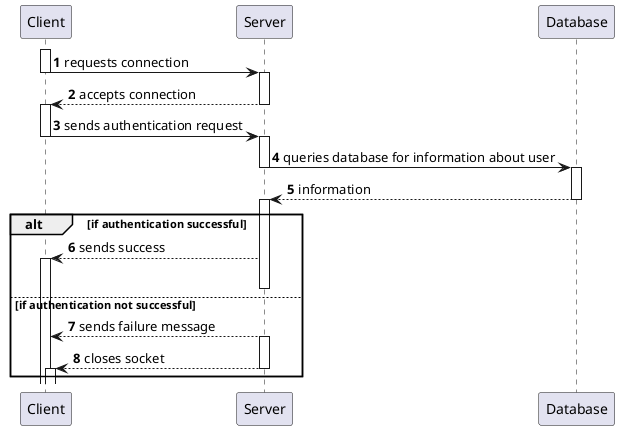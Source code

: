 @startuml
'https://plantuml.com/sequence-diagram

autonumber

participant Client
participant Server
participant Database

activate Client
Client -> Server : requests connection
deactivate Client
activate Server
Server --> Client : accepts connection
deactivate Server
activate Client
Client -> Server : sends authentication request
deactivate Client
activate Server
Server -> Database : queries database for information about user
deactivate Server
activate Database
Database --> Server : information
deactivate Database
activate Server

alt if authentication successful
Server --> Client : sends success
activate Client
deactivate Server

else  if authentication not successful

Server --> Client : sends failure message
activate Server
Server --> Client : closes socket
deactivate Server
activate Client

end



@enduml
